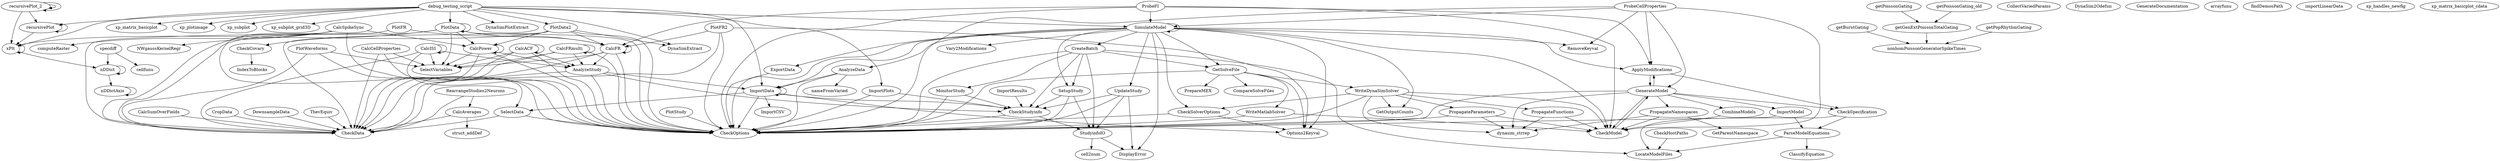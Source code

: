 /* Created by mdot for Matlab */
digraph m2html {
  AnalyzeData -> CheckOptions;
  AnalyzeData -> ImportData;
  AnalyzeData -> nameFromVaried;
  AnalyzeStudy -> CheckData;
  AnalyzeStudy -> CheckOptions;
  AnalyzeStudy -> CheckStudyinfo;
  AnalyzeStudy -> ImportData;
  ApplyModifications -> CheckSpecification;
  ApplyModifications -> GenerateModel;
  CalcACF -> AnalyzeStudy;
  CalcACF -> CalcACF;
  CalcACF -> CheckData;
  CalcACF -> CheckOptions;
  CalcACF -> SelectVariables;
  CalcAverages -> CheckData;
  CalcAverages -> struct_addDef;
  CalcCellProperties -> CheckData;
  CalcCellProperties -> CheckOptions;
  CalcCellProperties -> SelectVariables;
  CalcFR -> AnalyzeStudy;
  CalcFR -> CalcFR;
  CalcFR -> CheckData;
  CalcFR -> CheckOptions;
  CalcFR -> SelectVariables;
  CalcFRmulti -> AnalyzeStudy;
  CalcFRmulti -> CalcFRmulti;
  CalcFRmulti -> CheckData;
  CalcFRmulti -> CheckOptions;
  CalcFRmulti -> SelectVariables;
  CalcISI -> AnalyzeStudy;
  CalcISI -> CalcISI;
  CalcISI -> CheckData;
  CalcISI -> CheckOptions;
  CalcISI -> SelectVariables;
  CalcPower -> AnalyzeStudy;
  CalcPower -> CalcPower;
  CalcPower -> CheckData;
  CalcPower -> CheckOptions;
  CalcPower -> SelectVariables;
  CalcSpikeSync -> CalcPower;
  CalcSpikeSync -> CheckData;
  CalcSpikeSync -> CheckOptions;
  CalcSpikeSync -> NWgaussKernelRegr;
  CalcSpikeSync -> SelectData;
  CalcSpikeSync -> computeRaster;
  CalcSumOverFields -> CheckData;
  CheckCovary -> IndexToBlocks;
  CheckHostPaths -> LocateModelFiles;
  CheckModel -> GenerateModel;
  CheckSolverOptions -> CheckOptions;
  CheckSolverOptions -> Options2Keyval;
  CheckSpecification -> LocateModelFiles;
  CheckSpecification -> ParseModelEquations;
  CheckStudyinfo -> CheckOptions;
  CheckStudyinfo -> StudyinfoIO;
  CombineModels -> CheckModel;
  CreateBatch -> CheckOptions;
  CreateBatch -> CheckStudyinfo;
  CreateBatch -> GetSolveFile;
  CreateBatch -> LocateModelFiles;
  CreateBatch -> MonitorStudy;
  CreateBatch -> SetupStudy;
  CreateBatch -> StudyinfoIO;
  CropData -> CheckData;
  DownsampleData -> CheckData;
  ExportData -> CheckOptions;
  GenerateModel -> ApplyModifications;
  GenerateModel -> CheckModel;
  GenerateModel -> CheckOptions;
  GenerateModel -> CheckSpecification;
  GenerateModel -> CombineModels;
  GenerateModel -> ImportModel;
  GenerateModel -> PropagateNamespaces;
  GenerateModel -> dynasim_strrep;
  GetSolveFile -> CheckOptions;
  GetSolveFile -> CompareSolveFiles;
  GetSolveFile -> Options2Keyval;
  GetSolveFile -> PrepareMEX;
  GetSolveFile -> WriteDynaSimSolver;
  GetSolveFile -> WriteMatlabSolver;
  ImportData -> CheckOptions;
  ImportData -> CheckStudyinfo;
  ImportData -> ImportCSV;
  ImportData -> ImportData;
  ImportData -> Options2Keyval;
  ImportData -> SelectData;
  ImportModel -> CheckOptions;
  ImportModel -> ParseModelEquations;
  ImportPlots -> CheckOptions;
  ImportPlots -> CheckStudyinfo;
  ImportResults -> CheckStudyinfo;
  MonitorStudy -> CheckOptions;
  MonitorStudy -> CheckStudyinfo;
  ParseModelEquations -> ClassifyEquation;
  ParseModelEquations -> LocateModelFiles;
  PlotData -> CalcFR;
  PlotData -> CalcPower;
  PlotData -> CheckCovary;
  PlotData -> CheckData;
  PlotData -> CheckOptions;
  PlotData -> PlotData;
  PlotData -> SelectVariables;
  PlotFR -> CalcFR;
  PlotFR -> CheckData;
  PlotFR2 -> CalcFR;
  PlotFR2 -> CheckData;
  PlotFR2 -> CheckOptions;
  PlotFR2 -> Options2Keyval;
  PlotStudy -> CheckOptions;
  PlotWaveforms -> CheckData;
  PlotWaveforms -> CheckOptions;
  PlotWaveforms -> SelectVariables;
  ProbeCellProperties -> ApplyModifications;
  ProbeCellProperties -> CheckModel;
  ProbeCellProperties -> CheckOptions;
  ProbeCellProperties -> GenerateModel;
  ProbeCellProperties -> RemoveKeyval;
  ProbeCellProperties -> SimulateModel;
  ProbeFI -> ApplyModifications;
  ProbeFI -> CalcFR;
  ProbeFI -> CheckModel;
  ProbeFI -> CheckOptions;
  ProbeFI -> SimulateModel;
  PropagateFunctions -> CheckModel;
  PropagateFunctions -> dynasim_strrep;
  PropagateNamespaces -> CheckModel;
  PropagateNamespaces -> GetParentNamespace;
  PropagateNamespaces -> dynasim_strrep;
  PropagateParameters -> CheckModel;
  PropagateParameters -> CheckOptions;
  PropagateParameters -> dynasim_strrep;
  RearrangeStudies2Neurons -> CalcAverages;
  RearrangeStudies2Neurons -> CheckData;
  SelectData -> CheckData;
  SelectData -> CheckOptions;
  SetupStudy -> CheckOptions;
  SetupStudy -> CheckStudyinfo;
  SetupStudy -> StudyinfoIO;
  SimulateModel -> AnalyzeData;
  SimulateModel -> ApplyModifications;
  SimulateModel -> CheckModel;
  SimulateModel -> CheckOptions;
  SimulateModel -> CheckSolverOptions;
  SimulateModel -> CreateBatch;
  SimulateModel -> DisplayError;
  SimulateModel -> ExportData;
  SimulateModel -> GetOutputCounts;
  SimulateModel -> GetSolveFile;
  SimulateModel -> ImportData;
  SimulateModel -> Options2Keyval;
  SimulateModel -> RemoveKeyval;
  SimulateModel -> SetupStudy;
  SimulateModel -> SimulateModel;
  SimulateModel -> UpdateStudy;
  SimulateModel -> Vary2Modifications;
  StudyinfoIO -> DisplayError;
  StudyinfoIO -> cell2num;
  ThevEquiv -> CheckData;
  UpdateStudy -> CheckOptions;
  UpdateStudy -> CheckStudyinfo;
  UpdateStudy -> DisplayError;
  UpdateStudy -> StudyinfoIO;
  WriteDynaSimSolver -> CheckModel;
  WriteDynaSimSolver -> CheckOptions;
  WriteDynaSimSolver -> CheckSolverOptions;
  WriteDynaSimSolver -> GetOutputCounts;
  WriteDynaSimSolver -> PropagateFunctions;
  WriteDynaSimSolver -> PropagateParameters;
  WriteDynaSimSolver -> dynasim_strrep;
  WriteMatlabSolver -> CheckModel;
  WriteMatlabSolver -> CheckOptions;
  getBurstGating -> nonhomPoissonGeneratorSpikeTimes;
  getGenExtPoissonTotalGating -> nonhomPoissonGeneratorSpikeTimes;
  getPoissonGating -> getGenExtPoissonTotalGating;
  getPoissonGating_old -> getGenExtPoissonTotalGating;
  getPopRhythmGating -> nonhomPoissonGeneratorSpikeTimes;
  specdiff -> cellfunu;
  specdiff -> nDDict;
  PlotData2 -> CalcFR;
  PlotData2 -> CalcPower;
  PlotData2 -> CheckData;
  PlotData2 -> CheckOptions;
  PlotData2 -> xPlt;
  PlotData2 -> DynaSimExtract;
  nDDict -> nDDict;
  nDDict -> nDDictAxis;
  recursivePlot -> recursivePlot;
  recursivePlot -> xPlt;
  recursivePlot_2 -> recursivePlot;
  recursivePlot_2 -> xPlt;
  xPlt -> nDDict;
  xPlt -> xPlt;
  nDDictAxis -> nDDictAxis;
  debug_testing_script -> ImportData;
  debug_testing_script -> ImportPlots;
  debug_testing_script -> PlotData;
  debug_testing_script -> SimulateModel;
  debug_testing_script -> PlotData2;
  debug_testing_script -> recursivePlot;
  debug_testing_script -> xPlt;
  debug_testing_script -> DynaSimExtract;
  debug_testing_script -> DynaSimPlotExtract;
  debug_testing_script -> xp_matrix_basicplot;
  debug_testing_script -> xp_plotimage;
  debug_testing_script -> xp_subplot;
  debug_testing_script -> xp_subplot_grid3D;
  recursivePlot_2 -> recursivePlot_2;
  recursivePlot_2 -> recursivePlot_2;

  AnalyzeData [URL="functions/AnalyzeData.html"];
  AnalyzeStudy [URL="functions/AnalyzeStudy.html"];
  ApplyModifications [URL="functions/ApplyModifications.html"];
  CalcACF [URL="functions/CalcACF.html"];
  CalcAverages [URL="functions/CalcAverages.html"];
  CalcCellProperties [URL="functions/CalcCellProperties.html"];
  CalcFR [URL="functions/CalcFR.html"];
  CalcFRmulti [URL="functions/CalcFRmulti.html"];
  CalcISI [URL="functions/CalcISI.html"];
  CalcPower [URL="functions/CalcPower.html"];
  CalcSpikeSync [URL="functions/CalcSpikeSync.html"];
  CalcSumOverFields [URL="functions/CalcSumOverFields.html"];
  CheckCovary [URL="functions/CheckCovary.html"];
  CheckData [URL="functions/CheckData.html"];
  CheckHostPaths [URL="functions/CheckHostPaths.html"];
  CheckModel [URL="functions/CheckModel.html"];
  CheckOptions [URL="functions/CheckOptions.html"];
  CheckSolverOptions [URL="functions/CheckSolverOptions.html"];
  CheckSpecification [URL="functions/CheckSpecification.html"];
  CheckStudyinfo [URL="functions/CheckStudyinfo.html"];
  ClassifyEquation [URL="functions/ClassifyEquation.html"];
  CollectVariedParams [URL="functions/CollectVariedParams.html"];
  CombineModels [URL="functions/CombineModels.html"];
  CompareSolveFiles [URL="functions/CompareSolveFiles.html"];
  CreateBatch [URL="functions/CreateBatch.html"];
  CropData [URL="functions/CropData.html"];
  DisplayError [URL="functions/DisplayError.html"];
  DownsampleData [URL="functions/DownsampleData.html"];
  DynaSim2Odefun [URL="functions/DynaSim2Odefun.html"];
  ExportData [URL="functions/ExportData.html"];
  GenerateDocumentation [URL="functions/GenerateDocumentation.html"];
  GenerateModel [URL="functions/GenerateModel.html"];
  GetOutputCounts [URL="functions/GetOutputCounts.html"];
  GetParentNamespace [URL="functions/GetParentNamespace.html"];
  GetSolveFile [URL="functions/GetSolveFile.html"];
  ImportCSV [URL="functions/ImportCSV.html"];
  ImportData [URL="functions/ImportData.html"];
  ImportModel [URL="functions/ImportModel.html"];
  ImportPlots [URL="functions/ImportPlots.html"];
  ImportResults [URL="functions/ImportResults.html"];
  IndexToBlocks [URL="functions/IndexToBlocks.html"];
  LocateModelFiles [URL="functions/LocateModelFiles.html"];
  MonitorStudy [URL="functions/MonitorStudy.html"];
  NWgaussKernelRegr [URL="functions/NWgaussKernelRegr.html"];
  Options2Keyval [URL="functions/Options2Keyval.html"];
  ParseModelEquations [URL="functions/ParseModelEquations.html"];
  PlotData [URL="functions/PlotData.html"];
  PlotFR [URL="functions/PlotFR.html"];
  PlotFR2 [URL="functions/PlotFR2.html"];
  PlotStudy [URL="functions/PlotStudy.html"];
  PlotWaveforms [URL="functions/PlotWaveforms.html"];
  PrepareMEX [URL="functions/PrepareMEX.html"];
  ProbeCellProperties [URL="functions/ProbeCellProperties.html"];
  ProbeFI [URL="functions/ProbeFI.html"];
  PropagateFunctions [URL="functions/PropagateFunctions.html"];
  PropagateNamespaces [URL="functions/PropagateNamespaces.html"];
  PropagateParameters [URL="functions/PropagateParameters.html"];
  RearrangeStudies2Neurons [URL="functions/RearrangeStudies2Neurons.html"];
  RemoveKeyval [URL="functions/RemoveKeyval.html"];
  SelectData [URL="functions/SelectData.html"];
  SelectVariables [URL="functions/SelectVariables.html"];
  SetupStudy [URL="functions/SetupStudy.html"];
  SimulateModel [URL="functions/SimulateModel.html"];
  StudyinfoIO [URL="functions/StudyinfoIO.html"];
  ThevEquiv [URL="functions/ThevEquiv.html"];
  UpdateStudy [URL="functions/UpdateStudy.html"];
  Vary2Modifications [URL="functions/Vary2Modifications.html"];
  WriteDynaSimSolver [URL="functions/WriteDynaSimSolver.html"];
  WriteMatlabSolver [URL="functions/WriteMatlabSolver.html"];
  arrayfunu [URL="functions/arrayfunu.html"];
  cell2num [URL="functions/cell2num.html"];
  cellfunu [URL="functions/cellfunu.html"];
  computeRaster [URL="functions/computeRaster.html"];
  dynasim_strrep [URL="functions/dynasim_strrep.html"];
  findDemosPath [URL="functions/findDemosPath.html"];
  getBurstGating [URL="functions/getBurstGating.html"];
  getGenExtPoissonTotalGating [URL="functions/getGenExtPoissonTotalGating.html"];
  getPoissonGating [URL="functions/getPoissonGating.html"];
  getPoissonGating_old [URL="functions/getPoissonGating_old.html"];
  getPopRhythmGating [URL="functions/getPopRhythmGating.html"];
  nameFromVaried [URL="functions/nameFromVaried.html"];
  nonhomPoissonGeneratorSpikeTimes [URL="functions/nonhomPoissonGeneratorSpikeTimes.html"];
  specdiff [URL="functions/specdiff.html"];
  struct_addDef [URL="functions/struct_addDef.html"];
  PlotData2 [URL="functions_xPlt/PlotData2.html"];
  importLinearData [URL="functions_xPlt/classes/@nDDict/importLinearData.html"];
  nDDict [URL="functions_xPlt/classes/@nDDict/nDDict.html"];
  recursivePlot [URL="functions_xPlt/classes/@xPlt/recursivePlot.html"];
  recursivePlot_2 [URL="functions_xPlt/classes/@xPlt/recursivePlot_2.html"];
  xPlt [URL="functions_xPlt/classes/@xPlt/xPlt.html"];
  nDDictAxis [URL="functions_xPlt/classes/nDDictAxis.html"];
  debug_testing_script [URL="functions_xPlt/debug_testing_script.html"];
  DynaSimExtract [URL="functions_xPlt/functions/DynaSimExtract.html"];
  DynaSimPlotExtract [URL="functions_xPlt/functions/DynaSimPlotExtract.html"];
  recursivePlot_2 [URL="functions_xPlt/functions/recursivePlot_2.html"];
  xp_handles_newfig [URL="functions_xPlt/library_plots/xp_handles_newfig.html"];
  xp_matrix_basicplot [URL="functions_xPlt/library_plots/xp_matrix_basicplot.html"];
  xp_matrix_basicplot_cdata [URL="functions_xPlt/library_plots/xp_matrix_basicplot_cdata.html"];
  xp_plotimage [URL="functions_xPlt/library_plots/xp_plotimage.html"];
  xp_subplot [URL="functions_xPlt/library_plots/xp_subplot.html"];
  xp_subplot_grid3D [URL="functions_xPlt/library_plots/xp_subplot_grid3D.html"];
}